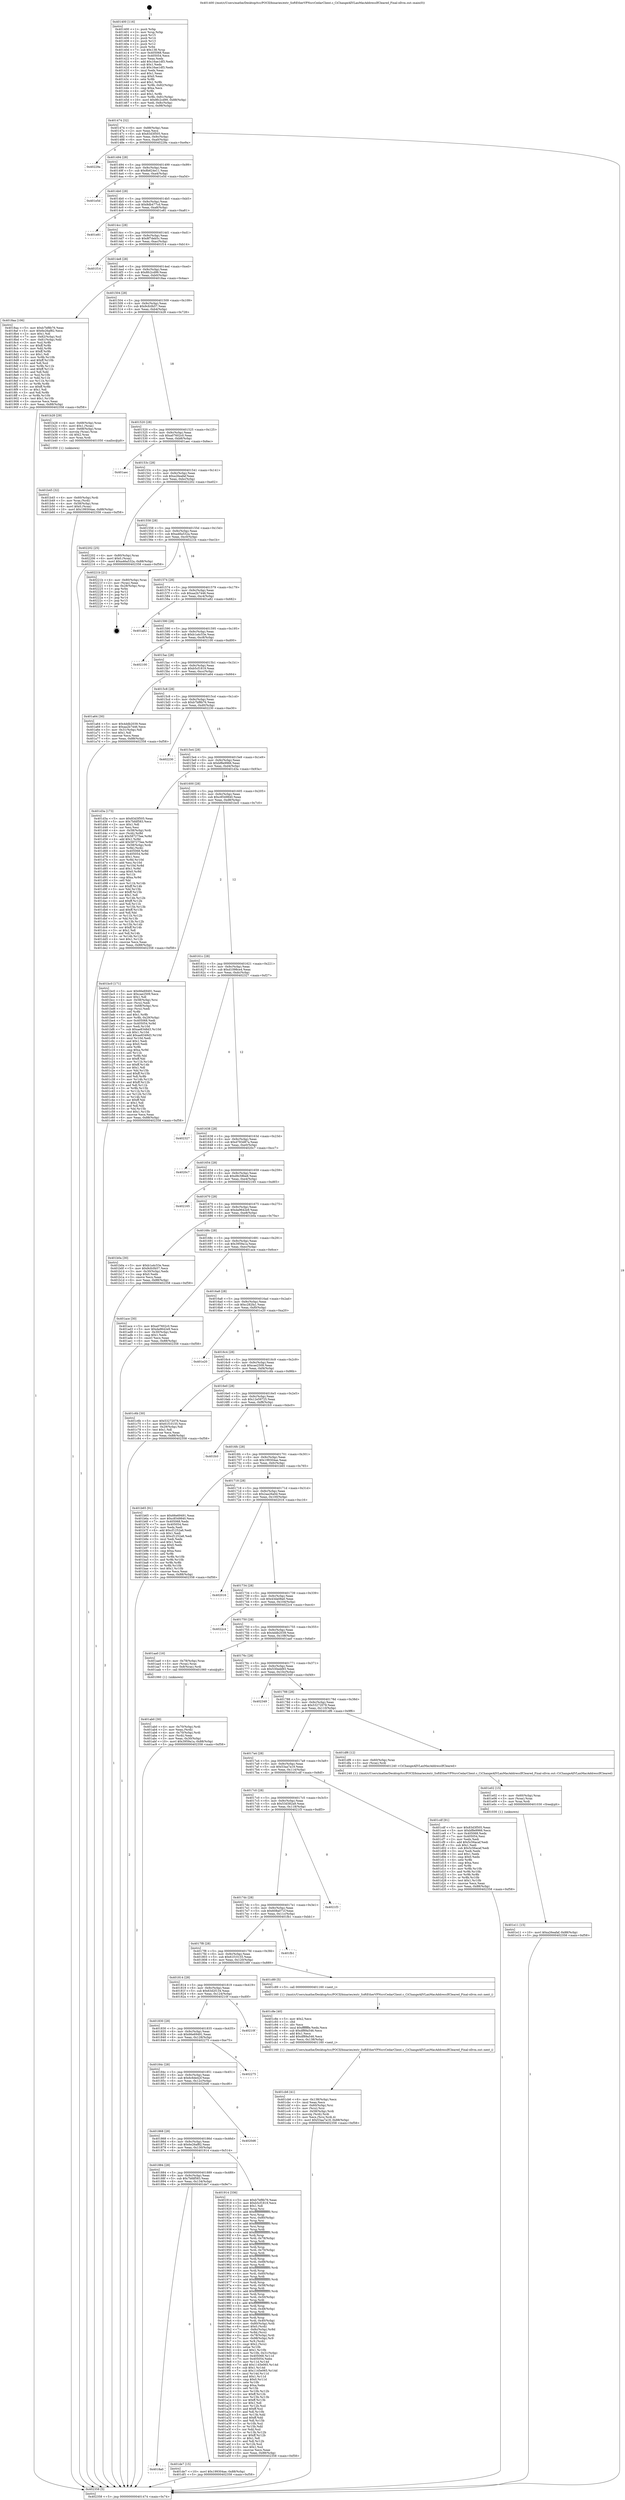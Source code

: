 digraph "0x401400" {
  label = "0x401400 (/mnt/c/Users/mathe/Desktop/tcc/POCII/binaries/extr_SoftEtherVPNsrcCedarClient.c_CiChangeAllVLanMacAddressIfCleared_Final-ollvm.out::main(0))"
  labelloc = "t"
  node[shape=record]

  Entry [label="",width=0.3,height=0.3,shape=circle,fillcolor=black,style=filled]
  "0x401474" [label="{
     0x401474 [32]\l
     | [instrs]\l
     &nbsp;&nbsp;0x401474 \<+6\>: mov -0x88(%rbp),%eax\l
     &nbsp;&nbsp;0x40147a \<+2\>: mov %eax,%ecx\l
     &nbsp;&nbsp;0x40147c \<+6\>: sub $0x83d3f505,%ecx\l
     &nbsp;&nbsp;0x401482 \<+6\>: mov %eax,-0x9c(%rbp)\l
     &nbsp;&nbsp;0x401488 \<+6\>: mov %ecx,-0xa0(%rbp)\l
     &nbsp;&nbsp;0x40148e \<+6\>: je 000000000040229a \<main+0xe9a\>\l
  }"]
  "0x40229a" [label="{
     0x40229a\l
  }", style=dashed]
  "0x401494" [label="{
     0x401494 [28]\l
     | [instrs]\l
     &nbsp;&nbsp;0x401494 \<+5\>: jmp 0000000000401499 \<main+0x99\>\l
     &nbsp;&nbsp;0x401499 \<+6\>: mov -0x9c(%rbp),%eax\l
     &nbsp;&nbsp;0x40149f \<+5\>: sub $0x8b624e11,%eax\l
     &nbsp;&nbsp;0x4014a4 \<+6\>: mov %eax,-0xa4(%rbp)\l
     &nbsp;&nbsp;0x4014aa \<+6\>: je 0000000000401e5d \<main+0xa5d\>\l
  }"]
  Exit [label="",width=0.3,height=0.3,shape=circle,fillcolor=black,style=filled,peripheries=2]
  "0x401e5d" [label="{
     0x401e5d\l
  }", style=dashed]
  "0x4014b0" [label="{
     0x4014b0 [28]\l
     | [instrs]\l
     &nbsp;&nbsp;0x4014b0 \<+5\>: jmp 00000000004014b5 \<main+0xb5\>\l
     &nbsp;&nbsp;0x4014b5 \<+6\>: mov -0x9c(%rbp),%eax\l
     &nbsp;&nbsp;0x4014bb \<+5\>: sub $0x8db477cd,%eax\l
     &nbsp;&nbsp;0x4014c0 \<+6\>: mov %eax,-0xa8(%rbp)\l
     &nbsp;&nbsp;0x4014c6 \<+6\>: je 0000000000401e81 \<main+0xa81\>\l
  }"]
  "0x401e11" [label="{
     0x401e11 [15]\l
     | [instrs]\l
     &nbsp;&nbsp;0x401e11 \<+10\>: movl $0xa26eafaf,-0x88(%rbp)\l
     &nbsp;&nbsp;0x401e1b \<+5\>: jmp 0000000000402358 \<main+0xf58\>\l
  }"]
  "0x401e81" [label="{
     0x401e81\l
  }", style=dashed]
  "0x4014cc" [label="{
     0x4014cc [28]\l
     | [instrs]\l
     &nbsp;&nbsp;0x4014cc \<+5\>: jmp 00000000004014d1 \<main+0xd1\>\l
     &nbsp;&nbsp;0x4014d1 \<+6\>: mov -0x9c(%rbp),%eax\l
     &nbsp;&nbsp;0x4014d7 \<+5\>: sub $0x8f7deb5c,%eax\l
     &nbsp;&nbsp;0x4014dc \<+6\>: mov %eax,-0xac(%rbp)\l
     &nbsp;&nbsp;0x4014e2 \<+6\>: je 0000000000401f14 \<main+0xb14\>\l
  }"]
  "0x401e02" [label="{
     0x401e02 [15]\l
     | [instrs]\l
     &nbsp;&nbsp;0x401e02 \<+4\>: mov -0x60(%rbp),%rax\l
     &nbsp;&nbsp;0x401e06 \<+3\>: mov (%rax),%rax\l
     &nbsp;&nbsp;0x401e09 \<+3\>: mov %rax,%rdi\l
     &nbsp;&nbsp;0x401e0c \<+5\>: call 0000000000401030 \<free@plt\>\l
     | [calls]\l
     &nbsp;&nbsp;0x401030 \{1\} (unknown)\l
  }"]
  "0x401f14" [label="{
     0x401f14\l
  }", style=dashed]
  "0x4014e8" [label="{
     0x4014e8 [28]\l
     | [instrs]\l
     &nbsp;&nbsp;0x4014e8 \<+5\>: jmp 00000000004014ed \<main+0xed\>\l
     &nbsp;&nbsp;0x4014ed \<+6\>: mov -0x9c(%rbp),%eax\l
     &nbsp;&nbsp;0x4014f3 \<+5\>: sub $0x8fc2cd99,%eax\l
     &nbsp;&nbsp;0x4014f8 \<+6\>: mov %eax,-0xb0(%rbp)\l
     &nbsp;&nbsp;0x4014fe \<+6\>: je 00000000004018aa \<main+0x4aa\>\l
  }"]
  "0x4018a0" [label="{
     0x4018a0\l
  }", style=dashed]
  "0x4018aa" [label="{
     0x4018aa [106]\l
     | [instrs]\l
     &nbsp;&nbsp;0x4018aa \<+5\>: mov $0xb7bf8b76,%eax\l
     &nbsp;&nbsp;0x4018af \<+5\>: mov $0x6e26af82,%ecx\l
     &nbsp;&nbsp;0x4018b4 \<+2\>: mov $0x1,%dl\l
     &nbsp;&nbsp;0x4018b6 \<+7\>: mov -0x82(%rbp),%sil\l
     &nbsp;&nbsp;0x4018bd \<+7\>: mov -0x81(%rbp),%dil\l
     &nbsp;&nbsp;0x4018c4 \<+3\>: mov %sil,%r8b\l
     &nbsp;&nbsp;0x4018c7 \<+4\>: xor $0xff,%r8b\l
     &nbsp;&nbsp;0x4018cb \<+3\>: mov %dil,%r9b\l
     &nbsp;&nbsp;0x4018ce \<+4\>: xor $0xff,%r9b\l
     &nbsp;&nbsp;0x4018d2 \<+3\>: xor $0x1,%dl\l
     &nbsp;&nbsp;0x4018d5 \<+3\>: mov %r8b,%r10b\l
     &nbsp;&nbsp;0x4018d8 \<+4\>: and $0xff,%r10b\l
     &nbsp;&nbsp;0x4018dc \<+3\>: and %dl,%sil\l
     &nbsp;&nbsp;0x4018df \<+3\>: mov %r9b,%r11b\l
     &nbsp;&nbsp;0x4018e2 \<+4\>: and $0xff,%r11b\l
     &nbsp;&nbsp;0x4018e6 \<+3\>: and %dl,%dil\l
     &nbsp;&nbsp;0x4018e9 \<+3\>: or %sil,%r10b\l
     &nbsp;&nbsp;0x4018ec \<+3\>: or %dil,%r11b\l
     &nbsp;&nbsp;0x4018ef \<+3\>: xor %r11b,%r10b\l
     &nbsp;&nbsp;0x4018f2 \<+3\>: or %r9b,%r8b\l
     &nbsp;&nbsp;0x4018f5 \<+4\>: xor $0xff,%r8b\l
     &nbsp;&nbsp;0x4018f9 \<+3\>: or $0x1,%dl\l
     &nbsp;&nbsp;0x4018fc \<+3\>: and %dl,%r8b\l
     &nbsp;&nbsp;0x4018ff \<+3\>: or %r8b,%r10b\l
     &nbsp;&nbsp;0x401902 \<+4\>: test $0x1,%r10b\l
     &nbsp;&nbsp;0x401906 \<+3\>: cmovne %ecx,%eax\l
     &nbsp;&nbsp;0x401909 \<+6\>: mov %eax,-0x88(%rbp)\l
     &nbsp;&nbsp;0x40190f \<+5\>: jmp 0000000000402358 \<main+0xf58\>\l
  }"]
  "0x401504" [label="{
     0x401504 [28]\l
     | [instrs]\l
     &nbsp;&nbsp;0x401504 \<+5\>: jmp 0000000000401509 \<main+0x109\>\l
     &nbsp;&nbsp;0x401509 \<+6\>: mov -0x9c(%rbp),%eax\l
     &nbsp;&nbsp;0x40150f \<+5\>: sub $0x9cfc0b57,%eax\l
     &nbsp;&nbsp;0x401514 \<+6\>: mov %eax,-0xb4(%rbp)\l
     &nbsp;&nbsp;0x40151a \<+6\>: je 0000000000401b28 \<main+0x728\>\l
  }"]
  "0x402358" [label="{
     0x402358 [5]\l
     | [instrs]\l
     &nbsp;&nbsp;0x402358 \<+5\>: jmp 0000000000401474 \<main+0x74\>\l
  }"]
  "0x401400" [label="{
     0x401400 [116]\l
     | [instrs]\l
     &nbsp;&nbsp;0x401400 \<+1\>: push %rbp\l
     &nbsp;&nbsp;0x401401 \<+3\>: mov %rsp,%rbp\l
     &nbsp;&nbsp;0x401404 \<+2\>: push %r15\l
     &nbsp;&nbsp;0x401406 \<+2\>: push %r14\l
     &nbsp;&nbsp;0x401408 \<+2\>: push %r13\l
     &nbsp;&nbsp;0x40140a \<+2\>: push %r12\l
     &nbsp;&nbsp;0x40140c \<+1\>: push %rbx\l
     &nbsp;&nbsp;0x40140d \<+7\>: sub $0x138,%rsp\l
     &nbsp;&nbsp;0x401414 \<+7\>: mov 0x405068,%eax\l
     &nbsp;&nbsp;0x40141b \<+7\>: mov 0x405054,%ecx\l
     &nbsp;&nbsp;0x401422 \<+2\>: mov %eax,%edx\l
     &nbsp;&nbsp;0x401424 \<+6\>: add $0x16ae1df3,%edx\l
     &nbsp;&nbsp;0x40142a \<+3\>: sub $0x1,%edx\l
     &nbsp;&nbsp;0x40142d \<+6\>: sub $0x16ae1df3,%edx\l
     &nbsp;&nbsp;0x401433 \<+3\>: imul %edx,%eax\l
     &nbsp;&nbsp;0x401436 \<+3\>: and $0x1,%eax\l
     &nbsp;&nbsp;0x401439 \<+3\>: cmp $0x0,%eax\l
     &nbsp;&nbsp;0x40143c \<+4\>: sete %r8b\l
     &nbsp;&nbsp;0x401440 \<+4\>: and $0x1,%r8b\l
     &nbsp;&nbsp;0x401444 \<+7\>: mov %r8b,-0x82(%rbp)\l
     &nbsp;&nbsp;0x40144b \<+3\>: cmp $0xa,%ecx\l
     &nbsp;&nbsp;0x40144e \<+4\>: setl %r8b\l
     &nbsp;&nbsp;0x401452 \<+4\>: and $0x1,%r8b\l
     &nbsp;&nbsp;0x401456 \<+7\>: mov %r8b,-0x81(%rbp)\l
     &nbsp;&nbsp;0x40145d \<+10\>: movl $0x8fc2cd99,-0x88(%rbp)\l
     &nbsp;&nbsp;0x401467 \<+6\>: mov %edi,-0x8c(%rbp)\l
     &nbsp;&nbsp;0x40146d \<+7\>: mov %rsi,-0x98(%rbp)\l
  }"]
  "0x401de7" [label="{
     0x401de7 [15]\l
     | [instrs]\l
     &nbsp;&nbsp;0x401de7 \<+10\>: movl $0x199304ae,-0x88(%rbp)\l
     &nbsp;&nbsp;0x401df1 \<+5\>: jmp 0000000000402358 \<main+0xf58\>\l
  }"]
  "0x401b28" [label="{
     0x401b28 [29]\l
     | [instrs]\l
     &nbsp;&nbsp;0x401b28 \<+4\>: mov -0x68(%rbp),%rax\l
     &nbsp;&nbsp;0x401b2c \<+6\>: movl $0x1,(%rax)\l
     &nbsp;&nbsp;0x401b32 \<+4\>: mov -0x68(%rbp),%rax\l
     &nbsp;&nbsp;0x401b36 \<+3\>: movslq (%rax),%rax\l
     &nbsp;&nbsp;0x401b39 \<+4\>: shl $0x2,%rax\l
     &nbsp;&nbsp;0x401b3d \<+3\>: mov %rax,%rdi\l
     &nbsp;&nbsp;0x401b40 \<+5\>: call 0000000000401050 \<malloc@plt\>\l
     | [calls]\l
     &nbsp;&nbsp;0x401050 \{1\} (unknown)\l
  }"]
  "0x401520" [label="{
     0x401520 [28]\l
     | [instrs]\l
     &nbsp;&nbsp;0x401520 \<+5\>: jmp 0000000000401525 \<main+0x125\>\l
     &nbsp;&nbsp;0x401525 \<+6\>: mov -0x9c(%rbp),%eax\l
     &nbsp;&nbsp;0x40152b \<+5\>: sub $0xa07602c0,%eax\l
     &nbsp;&nbsp;0x401530 \<+6\>: mov %eax,-0xb8(%rbp)\l
     &nbsp;&nbsp;0x401536 \<+6\>: je 0000000000401aec \<main+0x6ec\>\l
  }"]
  "0x401cb6" [label="{
     0x401cb6 [41]\l
     | [instrs]\l
     &nbsp;&nbsp;0x401cb6 \<+6\>: mov -0x138(%rbp),%ecx\l
     &nbsp;&nbsp;0x401cbc \<+3\>: imul %eax,%ecx\l
     &nbsp;&nbsp;0x401cbf \<+4\>: mov -0x60(%rbp),%rsi\l
     &nbsp;&nbsp;0x401cc3 \<+3\>: mov (%rsi),%rsi\l
     &nbsp;&nbsp;0x401cc6 \<+4\>: mov -0x58(%rbp),%rdi\l
     &nbsp;&nbsp;0x401cca \<+3\>: movslq (%rdi),%rdi\l
     &nbsp;&nbsp;0x401ccd \<+3\>: mov %ecx,(%rsi,%rdi,4)\l
     &nbsp;&nbsp;0x401cd0 \<+10\>: movl $0x53aa7a19,-0x88(%rbp)\l
     &nbsp;&nbsp;0x401cda \<+5\>: jmp 0000000000402358 \<main+0xf58\>\l
  }"]
  "0x401aec" [label="{
     0x401aec\l
  }", style=dashed]
  "0x40153c" [label="{
     0x40153c [28]\l
     | [instrs]\l
     &nbsp;&nbsp;0x40153c \<+5\>: jmp 0000000000401541 \<main+0x141\>\l
     &nbsp;&nbsp;0x401541 \<+6\>: mov -0x9c(%rbp),%eax\l
     &nbsp;&nbsp;0x401547 \<+5\>: sub $0xa26eafaf,%eax\l
     &nbsp;&nbsp;0x40154c \<+6\>: mov %eax,-0xbc(%rbp)\l
     &nbsp;&nbsp;0x401552 \<+6\>: je 0000000000402202 \<main+0xe02\>\l
  }"]
  "0x401c8e" [label="{
     0x401c8e [40]\l
     | [instrs]\l
     &nbsp;&nbsp;0x401c8e \<+5\>: mov $0x2,%ecx\l
     &nbsp;&nbsp;0x401c93 \<+1\>: cltd\l
     &nbsp;&nbsp;0x401c94 \<+2\>: idiv %ecx\l
     &nbsp;&nbsp;0x401c96 \<+6\>: imul $0xfffffffe,%edx,%ecx\l
     &nbsp;&nbsp;0x401c9c \<+6\>: sub $0xdf89a546,%ecx\l
     &nbsp;&nbsp;0x401ca2 \<+3\>: add $0x1,%ecx\l
     &nbsp;&nbsp;0x401ca5 \<+6\>: add $0xdf89a546,%ecx\l
     &nbsp;&nbsp;0x401cab \<+6\>: mov %ecx,-0x138(%rbp)\l
     &nbsp;&nbsp;0x401cb1 \<+5\>: call 0000000000401160 \<next_i\>\l
     | [calls]\l
     &nbsp;&nbsp;0x401160 \{1\} (/mnt/c/Users/mathe/Desktop/tcc/POCII/binaries/extr_SoftEtherVPNsrcCedarClient.c_CiChangeAllVLanMacAddressIfCleared_Final-ollvm.out::next_i)\l
  }"]
  "0x402202" [label="{
     0x402202 [25]\l
     | [instrs]\l
     &nbsp;&nbsp;0x402202 \<+4\>: mov -0x80(%rbp),%rax\l
     &nbsp;&nbsp;0x402206 \<+6\>: movl $0x0,(%rax)\l
     &nbsp;&nbsp;0x40220c \<+10\>: movl $0xa46a532a,-0x88(%rbp)\l
     &nbsp;&nbsp;0x402216 \<+5\>: jmp 0000000000402358 \<main+0xf58\>\l
  }"]
  "0x401558" [label="{
     0x401558 [28]\l
     | [instrs]\l
     &nbsp;&nbsp;0x401558 \<+5\>: jmp 000000000040155d \<main+0x15d\>\l
     &nbsp;&nbsp;0x40155d \<+6\>: mov -0x9c(%rbp),%eax\l
     &nbsp;&nbsp;0x401563 \<+5\>: sub $0xa46a532a,%eax\l
     &nbsp;&nbsp;0x401568 \<+6\>: mov %eax,-0xc0(%rbp)\l
     &nbsp;&nbsp;0x40156e \<+6\>: je 000000000040221b \<main+0xe1b\>\l
  }"]
  "0x401b45" [label="{
     0x401b45 [32]\l
     | [instrs]\l
     &nbsp;&nbsp;0x401b45 \<+4\>: mov -0x60(%rbp),%rdi\l
     &nbsp;&nbsp;0x401b49 \<+3\>: mov %rax,(%rdi)\l
     &nbsp;&nbsp;0x401b4c \<+4\>: mov -0x58(%rbp),%rax\l
     &nbsp;&nbsp;0x401b50 \<+6\>: movl $0x0,(%rax)\l
     &nbsp;&nbsp;0x401b56 \<+10\>: movl $0x199304ae,-0x88(%rbp)\l
     &nbsp;&nbsp;0x401b60 \<+5\>: jmp 0000000000402358 \<main+0xf58\>\l
  }"]
  "0x40221b" [label="{
     0x40221b [21]\l
     | [instrs]\l
     &nbsp;&nbsp;0x40221b \<+4\>: mov -0x80(%rbp),%rax\l
     &nbsp;&nbsp;0x40221f \<+2\>: mov (%rax),%eax\l
     &nbsp;&nbsp;0x402221 \<+4\>: lea -0x28(%rbp),%rsp\l
     &nbsp;&nbsp;0x402225 \<+1\>: pop %rbx\l
     &nbsp;&nbsp;0x402226 \<+2\>: pop %r12\l
     &nbsp;&nbsp;0x402228 \<+2\>: pop %r13\l
     &nbsp;&nbsp;0x40222a \<+2\>: pop %r14\l
     &nbsp;&nbsp;0x40222c \<+2\>: pop %r15\l
     &nbsp;&nbsp;0x40222e \<+1\>: pop %rbp\l
     &nbsp;&nbsp;0x40222f \<+1\>: ret\l
  }"]
  "0x401574" [label="{
     0x401574 [28]\l
     | [instrs]\l
     &nbsp;&nbsp;0x401574 \<+5\>: jmp 0000000000401579 \<main+0x179\>\l
     &nbsp;&nbsp;0x401579 \<+6\>: mov -0x9c(%rbp),%eax\l
     &nbsp;&nbsp;0x40157f \<+5\>: sub $0xaa2b7446,%eax\l
     &nbsp;&nbsp;0x401584 \<+6\>: mov %eax,-0xc4(%rbp)\l
     &nbsp;&nbsp;0x40158a \<+6\>: je 0000000000401a82 \<main+0x682\>\l
  }"]
  "0x401ab0" [label="{
     0x401ab0 [30]\l
     | [instrs]\l
     &nbsp;&nbsp;0x401ab0 \<+4\>: mov -0x70(%rbp),%rdi\l
     &nbsp;&nbsp;0x401ab4 \<+2\>: mov %eax,(%rdi)\l
     &nbsp;&nbsp;0x401ab6 \<+4\>: mov -0x70(%rbp),%rdi\l
     &nbsp;&nbsp;0x401aba \<+2\>: mov (%rdi),%eax\l
     &nbsp;&nbsp;0x401abc \<+3\>: mov %eax,-0x30(%rbp)\l
     &nbsp;&nbsp;0x401abf \<+10\>: movl $0x3959a1a,-0x88(%rbp)\l
     &nbsp;&nbsp;0x401ac9 \<+5\>: jmp 0000000000402358 \<main+0xf58\>\l
  }"]
  "0x401a82" [label="{
     0x401a82\l
  }", style=dashed]
  "0x401590" [label="{
     0x401590 [28]\l
     | [instrs]\l
     &nbsp;&nbsp;0x401590 \<+5\>: jmp 0000000000401595 \<main+0x195\>\l
     &nbsp;&nbsp;0x401595 \<+6\>: mov -0x9c(%rbp),%eax\l
     &nbsp;&nbsp;0x40159b \<+5\>: sub $0xb1a4c53e,%eax\l
     &nbsp;&nbsp;0x4015a0 \<+6\>: mov %eax,-0xc8(%rbp)\l
     &nbsp;&nbsp;0x4015a6 \<+6\>: je 0000000000402100 \<main+0xd00\>\l
  }"]
  "0x401884" [label="{
     0x401884 [28]\l
     | [instrs]\l
     &nbsp;&nbsp;0x401884 \<+5\>: jmp 0000000000401889 \<main+0x489\>\l
     &nbsp;&nbsp;0x401889 \<+6\>: mov -0x9c(%rbp),%eax\l
     &nbsp;&nbsp;0x40188f \<+5\>: sub $0x7bfdf583,%eax\l
     &nbsp;&nbsp;0x401894 \<+6\>: mov %eax,-0x134(%rbp)\l
     &nbsp;&nbsp;0x40189a \<+6\>: je 0000000000401de7 \<main+0x9e7\>\l
  }"]
  "0x402100" [label="{
     0x402100\l
  }", style=dashed]
  "0x4015ac" [label="{
     0x4015ac [28]\l
     | [instrs]\l
     &nbsp;&nbsp;0x4015ac \<+5\>: jmp 00000000004015b1 \<main+0x1b1\>\l
     &nbsp;&nbsp;0x4015b1 \<+6\>: mov -0x9c(%rbp),%eax\l
     &nbsp;&nbsp;0x4015b7 \<+5\>: sub $0xb5cf1819,%eax\l
     &nbsp;&nbsp;0x4015bc \<+6\>: mov %eax,-0xcc(%rbp)\l
     &nbsp;&nbsp;0x4015c2 \<+6\>: je 0000000000401a64 \<main+0x664\>\l
  }"]
  "0x401914" [label="{
     0x401914 [336]\l
     | [instrs]\l
     &nbsp;&nbsp;0x401914 \<+5\>: mov $0xb7bf8b76,%eax\l
     &nbsp;&nbsp;0x401919 \<+5\>: mov $0xb5cf1819,%ecx\l
     &nbsp;&nbsp;0x40191e \<+2\>: mov $0x1,%dl\l
     &nbsp;&nbsp;0x401920 \<+3\>: mov %rsp,%rsi\l
     &nbsp;&nbsp;0x401923 \<+4\>: add $0xfffffffffffffff0,%rsi\l
     &nbsp;&nbsp;0x401927 \<+3\>: mov %rsi,%rsp\l
     &nbsp;&nbsp;0x40192a \<+4\>: mov %rsi,-0x80(%rbp)\l
     &nbsp;&nbsp;0x40192e \<+3\>: mov %rsp,%rsi\l
     &nbsp;&nbsp;0x401931 \<+4\>: add $0xfffffffffffffff0,%rsi\l
     &nbsp;&nbsp;0x401935 \<+3\>: mov %rsi,%rsp\l
     &nbsp;&nbsp;0x401938 \<+3\>: mov %rsp,%rdi\l
     &nbsp;&nbsp;0x40193b \<+4\>: add $0xfffffffffffffff0,%rdi\l
     &nbsp;&nbsp;0x40193f \<+3\>: mov %rdi,%rsp\l
     &nbsp;&nbsp;0x401942 \<+4\>: mov %rdi,-0x78(%rbp)\l
     &nbsp;&nbsp;0x401946 \<+3\>: mov %rsp,%rdi\l
     &nbsp;&nbsp;0x401949 \<+4\>: add $0xfffffffffffffff0,%rdi\l
     &nbsp;&nbsp;0x40194d \<+3\>: mov %rdi,%rsp\l
     &nbsp;&nbsp;0x401950 \<+4\>: mov %rdi,-0x70(%rbp)\l
     &nbsp;&nbsp;0x401954 \<+3\>: mov %rsp,%rdi\l
     &nbsp;&nbsp;0x401957 \<+4\>: add $0xfffffffffffffff0,%rdi\l
     &nbsp;&nbsp;0x40195b \<+3\>: mov %rdi,%rsp\l
     &nbsp;&nbsp;0x40195e \<+4\>: mov %rdi,-0x68(%rbp)\l
     &nbsp;&nbsp;0x401962 \<+3\>: mov %rsp,%rdi\l
     &nbsp;&nbsp;0x401965 \<+4\>: add $0xfffffffffffffff0,%rdi\l
     &nbsp;&nbsp;0x401969 \<+3\>: mov %rdi,%rsp\l
     &nbsp;&nbsp;0x40196c \<+4\>: mov %rdi,-0x60(%rbp)\l
     &nbsp;&nbsp;0x401970 \<+3\>: mov %rsp,%rdi\l
     &nbsp;&nbsp;0x401973 \<+4\>: add $0xfffffffffffffff0,%rdi\l
     &nbsp;&nbsp;0x401977 \<+3\>: mov %rdi,%rsp\l
     &nbsp;&nbsp;0x40197a \<+4\>: mov %rdi,-0x58(%rbp)\l
     &nbsp;&nbsp;0x40197e \<+3\>: mov %rsp,%rdi\l
     &nbsp;&nbsp;0x401981 \<+4\>: add $0xfffffffffffffff0,%rdi\l
     &nbsp;&nbsp;0x401985 \<+3\>: mov %rdi,%rsp\l
     &nbsp;&nbsp;0x401988 \<+4\>: mov %rdi,-0x50(%rbp)\l
     &nbsp;&nbsp;0x40198c \<+3\>: mov %rsp,%rdi\l
     &nbsp;&nbsp;0x40198f \<+4\>: add $0xfffffffffffffff0,%rdi\l
     &nbsp;&nbsp;0x401993 \<+3\>: mov %rdi,%rsp\l
     &nbsp;&nbsp;0x401996 \<+4\>: mov %rdi,-0x48(%rbp)\l
     &nbsp;&nbsp;0x40199a \<+3\>: mov %rsp,%rdi\l
     &nbsp;&nbsp;0x40199d \<+4\>: add $0xfffffffffffffff0,%rdi\l
     &nbsp;&nbsp;0x4019a1 \<+3\>: mov %rdi,%rsp\l
     &nbsp;&nbsp;0x4019a4 \<+4\>: mov %rdi,-0x40(%rbp)\l
     &nbsp;&nbsp;0x4019a8 \<+4\>: mov -0x80(%rbp),%rdi\l
     &nbsp;&nbsp;0x4019ac \<+6\>: movl $0x0,(%rdi)\l
     &nbsp;&nbsp;0x4019b2 \<+7\>: mov -0x8c(%rbp),%r8d\l
     &nbsp;&nbsp;0x4019b9 \<+3\>: mov %r8d,(%rsi)\l
     &nbsp;&nbsp;0x4019bc \<+4\>: mov -0x78(%rbp),%rdi\l
     &nbsp;&nbsp;0x4019c0 \<+7\>: mov -0x98(%rbp),%r9\l
     &nbsp;&nbsp;0x4019c7 \<+3\>: mov %r9,(%rdi)\l
     &nbsp;&nbsp;0x4019ca \<+3\>: cmpl $0x2,(%rsi)\l
     &nbsp;&nbsp;0x4019cd \<+4\>: setne %r10b\l
     &nbsp;&nbsp;0x4019d1 \<+4\>: and $0x1,%r10b\l
     &nbsp;&nbsp;0x4019d5 \<+4\>: mov %r10b,-0x31(%rbp)\l
     &nbsp;&nbsp;0x4019d9 \<+8\>: mov 0x405068,%r11d\l
     &nbsp;&nbsp;0x4019e1 \<+7\>: mov 0x405054,%ebx\l
     &nbsp;&nbsp;0x4019e8 \<+3\>: mov %r11d,%r14d\l
     &nbsp;&nbsp;0x4019eb \<+7\>: add $0x1145e065,%r14d\l
     &nbsp;&nbsp;0x4019f2 \<+4\>: sub $0x1,%r14d\l
     &nbsp;&nbsp;0x4019f6 \<+7\>: sub $0x1145e065,%r14d\l
     &nbsp;&nbsp;0x4019fd \<+4\>: imul %r14d,%r11d\l
     &nbsp;&nbsp;0x401a01 \<+4\>: and $0x1,%r11d\l
     &nbsp;&nbsp;0x401a05 \<+4\>: cmp $0x0,%r11d\l
     &nbsp;&nbsp;0x401a09 \<+4\>: sete %r10b\l
     &nbsp;&nbsp;0x401a0d \<+3\>: cmp $0xa,%ebx\l
     &nbsp;&nbsp;0x401a10 \<+4\>: setl %r15b\l
     &nbsp;&nbsp;0x401a14 \<+3\>: mov %r10b,%r12b\l
     &nbsp;&nbsp;0x401a17 \<+4\>: xor $0xff,%r12b\l
     &nbsp;&nbsp;0x401a1b \<+3\>: mov %r15b,%r13b\l
     &nbsp;&nbsp;0x401a1e \<+4\>: xor $0xff,%r13b\l
     &nbsp;&nbsp;0x401a22 \<+3\>: xor $0x1,%dl\l
     &nbsp;&nbsp;0x401a25 \<+3\>: mov %r12b,%sil\l
     &nbsp;&nbsp;0x401a28 \<+4\>: and $0xff,%sil\l
     &nbsp;&nbsp;0x401a2c \<+3\>: and %dl,%r10b\l
     &nbsp;&nbsp;0x401a2f \<+3\>: mov %r13b,%dil\l
     &nbsp;&nbsp;0x401a32 \<+4\>: and $0xff,%dil\l
     &nbsp;&nbsp;0x401a36 \<+3\>: and %dl,%r15b\l
     &nbsp;&nbsp;0x401a39 \<+3\>: or %r10b,%sil\l
     &nbsp;&nbsp;0x401a3c \<+3\>: or %r15b,%dil\l
     &nbsp;&nbsp;0x401a3f \<+3\>: xor %dil,%sil\l
     &nbsp;&nbsp;0x401a42 \<+3\>: or %r13b,%r12b\l
     &nbsp;&nbsp;0x401a45 \<+4\>: xor $0xff,%r12b\l
     &nbsp;&nbsp;0x401a49 \<+3\>: or $0x1,%dl\l
     &nbsp;&nbsp;0x401a4c \<+3\>: and %dl,%r12b\l
     &nbsp;&nbsp;0x401a4f \<+3\>: or %r12b,%sil\l
     &nbsp;&nbsp;0x401a52 \<+4\>: test $0x1,%sil\l
     &nbsp;&nbsp;0x401a56 \<+3\>: cmovne %ecx,%eax\l
     &nbsp;&nbsp;0x401a59 \<+6\>: mov %eax,-0x88(%rbp)\l
     &nbsp;&nbsp;0x401a5f \<+5\>: jmp 0000000000402358 \<main+0xf58\>\l
  }"]
  "0x401a64" [label="{
     0x401a64 [30]\l
     | [instrs]\l
     &nbsp;&nbsp;0x401a64 \<+5\>: mov $0x4ddb2039,%eax\l
     &nbsp;&nbsp;0x401a69 \<+5\>: mov $0xaa2b7446,%ecx\l
     &nbsp;&nbsp;0x401a6e \<+3\>: mov -0x31(%rbp),%dl\l
     &nbsp;&nbsp;0x401a71 \<+3\>: test $0x1,%dl\l
     &nbsp;&nbsp;0x401a74 \<+3\>: cmovne %ecx,%eax\l
     &nbsp;&nbsp;0x401a77 \<+6\>: mov %eax,-0x88(%rbp)\l
     &nbsp;&nbsp;0x401a7d \<+5\>: jmp 0000000000402358 \<main+0xf58\>\l
  }"]
  "0x4015c8" [label="{
     0x4015c8 [28]\l
     | [instrs]\l
     &nbsp;&nbsp;0x4015c8 \<+5\>: jmp 00000000004015cd \<main+0x1cd\>\l
     &nbsp;&nbsp;0x4015cd \<+6\>: mov -0x9c(%rbp),%eax\l
     &nbsp;&nbsp;0x4015d3 \<+5\>: sub $0xb7bf8b76,%eax\l
     &nbsp;&nbsp;0x4015d8 \<+6\>: mov %eax,-0xd0(%rbp)\l
     &nbsp;&nbsp;0x4015de \<+6\>: je 0000000000402230 \<main+0xe30\>\l
  }"]
  "0x401868" [label="{
     0x401868 [28]\l
     | [instrs]\l
     &nbsp;&nbsp;0x401868 \<+5\>: jmp 000000000040186d \<main+0x46d\>\l
     &nbsp;&nbsp;0x40186d \<+6\>: mov -0x9c(%rbp),%eax\l
     &nbsp;&nbsp;0x401873 \<+5\>: sub $0x6e26af82,%eax\l
     &nbsp;&nbsp;0x401878 \<+6\>: mov %eax,-0x130(%rbp)\l
     &nbsp;&nbsp;0x40187e \<+6\>: je 0000000000401914 \<main+0x514\>\l
  }"]
  "0x402230" [label="{
     0x402230\l
  }", style=dashed]
  "0x4015e4" [label="{
     0x4015e4 [28]\l
     | [instrs]\l
     &nbsp;&nbsp;0x4015e4 \<+5\>: jmp 00000000004015e9 \<main+0x1e9\>\l
     &nbsp;&nbsp;0x4015e9 \<+6\>: mov -0x9c(%rbp),%eax\l
     &nbsp;&nbsp;0x4015ef \<+5\>: sub $0xbf8e9966,%eax\l
     &nbsp;&nbsp;0x4015f4 \<+6\>: mov %eax,-0xd4(%rbp)\l
     &nbsp;&nbsp;0x4015fa \<+6\>: je 0000000000401d3a \<main+0x93a\>\l
  }"]
  "0x4020d6" [label="{
     0x4020d6\l
  }", style=dashed]
  "0x401d3a" [label="{
     0x401d3a [173]\l
     | [instrs]\l
     &nbsp;&nbsp;0x401d3a \<+5\>: mov $0x83d3f505,%eax\l
     &nbsp;&nbsp;0x401d3f \<+5\>: mov $0x7bfdf583,%ecx\l
     &nbsp;&nbsp;0x401d44 \<+2\>: mov $0x1,%dl\l
     &nbsp;&nbsp;0x401d46 \<+2\>: xor %esi,%esi\l
     &nbsp;&nbsp;0x401d48 \<+4\>: mov -0x58(%rbp),%rdi\l
     &nbsp;&nbsp;0x401d4c \<+3\>: mov (%rdi),%r8d\l
     &nbsp;&nbsp;0x401d4f \<+7\>: sub $0x587275ee,%r8d\l
     &nbsp;&nbsp;0x401d56 \<+4\>: add $0x1,%r8d\l
     &nbsp;&nbsp;0x401d5a \<+7\>: add $0x587275ee,%r8d\l
     &nbsp;&nbsp;0x401d61 \<+4\>: mov -0x58(%rbp),%rdi\l
     &nbsp;&nbsp;0x401d65 \<+3\>: mov %r8d,(%rdi)\l
     &nbsp;&nbsp;0x401d68 \<+8\>: mov 0x405068,%r8d\l
     &nbsp;&nbsp;0x401d70 \<+8\>: mov 0x405054,%r9d\l
     &nbsp;&nbsp;0x401d78 \<+3\>: sub $0x1,%esi\l
     &nbsp;&nbsp;0x401d7b \<+3\>: mov %r8d,%r10d\l
     &nbsp;&nbsp;0x401d7e \<+3\>: add %esi,%r10d\l
     &nbsp;&nbsp;0x401d81 \<+4\>: imul %r10d,%r8d\l
     &nbsp;&nbsp;0x401d85 \<+4\>: and $0x1,%r8d\l
     &nbsp;&nbsp;0x401d89 \<+4\>: cmp $0x0,%r8d\l
     &nbsp;&nbsp;0x401d8d \<+4\>: sete %r11b\l
     &nbsp;&nbsp;0x401d91 \<+4\>: cmp $0xa,%r9d\l
     &nbsp;&nbsp;0x401d95 \<+3\>: setl %bl\l
     &nbsp;&nbsp;0x401d98 \<+3\>: mov %r11b,%r14b\l
     &nbsp;&nbsp;0x401d9b \<+4\>: xor $0xff,%r14b\l
     &nbsp;&nbsp;0x401d9f \<+3\>: mov %bl,%r15b\l
     &nbsp;&nbsp;0x401da2 \<+4\>: xor $0xff,%r15b\l
     &nbsp;&nbsp;0x401da6 \<+3\>: xor $0x1,%dl\l
     &nbsp;&nbsp;0x401da9 \<+3\>: mov %r14b,%r12b\l
     &nbsp;&nbsp;0x401dac \<+4\>: and $0xff,%r12b\l
     &nbsp;&nbsp;0x401db0 \<+3\>: and %dl,%r11b\l
     &nbsp;&nbsp;0x401db3 \<+3\>: mov %r15b,%r13b\l
     &nbsp;&nbsp;0x401db6 \<+4\>: and $0xff,%r13b\l
     &nbsp;&nbsp;0x401dba \<+2\>: and %dl,%bl\l
     &nbsp;&nbsp;0x401dbc \<+3\>: or %r11b,%r12b\l
     &nbsp;&nbsp;0x401dbf \<+3\>: or %bl,%r13b\l
     &nbsp;&nbsp;0x401dc2 \<+3\>: xor %r13b,%r12b\l
     &nbsp;&nbsp;0x401dc5 \<+3\>: or %r15b,%r14b\l
     &nbsp;&nbsp;0x401dc8 \<+4\>: xor $0xff,%r14b\l
     &nbsp;&nbsp;0x401dcc \<+3\>: or $0x1,%dl\l
     &nbsp;&nbsp;0x401dcf \<+3\>: and %dl,%r14b\l
     &nbsp;&nbsp;0x401dd2 \<+3\>: or %r14b,%r12b\l
     &nbsp;&nbsp;0x401dd5 \<+4\>: test $0x1,%r12b\l
     &nbsp;&nbsp;0x401dd9 \<+3\>: cmovne %ecx,%eax\l
     &nbsp;&nbsp;0x401ddc \<+6\>: mov %eax,-0x88(%rbp)\l
     &nbsp;&nbsp;0x401de2 \<+5\>: jmp 0000000000402358 \<main+0xf58\>\l
  }"]
  "0x401600" [label="{
     0x401600 [28]\l
     | [instrs]\l
     &nbsp;&nbsp;0x401600 \<+5\>: jmp 0000000000401605 \<main+0x205\>\l
     &nbsp;&nbsp;0x401605 \<+6\>: mov -0x9c(%rbp),%eax\l
     &nbsp;&nbsp;0x40160b \<+5\>: sub $0xc8549840,%eax\l
     &nbsp;&nbsp;0x401610 \<+6\>: mov %eax,-0xd8(%rbp)\l
     &nbsp;&nbsp;0x401616 \<+6\>: je 0000000000401bc0 \<main+0x7c0\>\l
  }"]
  "0x40184c" [label="{
     0x40184c [28]\l
     | [instrs]\l
     &nbsp;&nbsp;0x40184c \<+5\>: jmp 0000000000401851 \<main+0x451\>\l
     &nbsp;&nbsp;0x401851 \<+6\>: mov -0x9c(%rbp),%eax\l
     &nbsp;&nbsp;0x401857 \<+5\>: sub $0x6c6de42f,%eax\l
     &nbsp;&nbsp;0x40185c \<+6\>: mov %eax,-0x12c(%rbp)\l
     &nbsp;&nbsp;0x401862 \<+6\>: je 00000000004020d6 \<main+0xcd6\>\l
  }"]
  "0x401bc0" [label="{
     0x401bc0 [171]\l
     | [instrs]\l
     &nbsp;&nbsp;0x401bc0 \<+5\>: mov $0x66e69491,%eax\l
     &nbsp;&nbsp;0x401bc5 \<+5\>: mov $0xcae2509,%ecx\l
     &nbsp;&nbsp;0x401bca \<+2\>: mov $0x1,%dl\l
     &nbsp;&nbsp;0x401bcc \<+4\>: mov -0x58(%rbp),%rsi\l
     &nbsp;&nbsp;0x401bd0 \<+2\>: mov (%rsi),%edi\l
     &nbsp;&nbsp;0x401bd2 \<+4\>: mov -0x68(%rbp),%rsi\l
     &nbsp;&nbsp;0x401bd6 \<+2\>: cmp (%rsi),%edi\l
     &nbsp;&nbsp;0x401bd8 \<+4\>: setl %r8b\l
     &nbsp;&nbsp;0x401bdc \<+4\>: and $0x1,%r8b\l
     &nbsp;&nbsp;0x401be0 \<+4\>: mov %r8b,-0x29(%rbp)\l
     &nbsp;&nbsp;0x401be4 \<+7\>: mov 0x405068,%edi\l
     &nbsp;&nbsp;0x401beb \<+8\>: mov 0x405054,%r9d\l
     &nbsp;&nbsp;0x401bf3 \<+3\>: mov %edi,%r10d\l
     &nbsp;&nbsp;0x401bf6 \<+7\>: sub $0xae8348d3,%r10d\l
     &nbsp;&nbsp;0x401bfd \<+4\>: sub $0x1,%r10d\l
     &nbsp;&nbsp;0x401c01 \<+7\>: add $0xae8348d3,%r10d\l
     &nbsp;&nbsp;0x401c08 \<+4\>: imul %r10d,%edi\l
     &nbsp;&nbsp;0x401c0c \<+3\>: and $0x1,%edi\l
     &nbsp;&nbsp;0x401c0f \<+3\>: cmp $0x0,%edi\l
     &nbsp;&nbsp;0x401c12 \<+4\>: sete %r8b\l
     &nbsp;&nbsp;0x401c16 \<+4\>: cmp $0xa,%r9d\l
     &nbsp;&nbsp;0x401c1a \<+4\>: setl %r11b\l
     &nbsp;&nbsp;0x401c1e \<+3\>: mov %r8b,%bl\l
     &nbsp;&nbsp;0x401c21 \<+3\>: xor $0xff,%bl\l
     &nbsp;&nbsp;0x401c24 \<+3\>: mov %r11b,%r14b\l
     &nbsp;&nbsp;0x401c27 \<+4\>: xor $0xff,%r14b\l
     &nbsp;&nbsp;0x401c2b \<+3\>: xor $0x1,%dl\l
     &nbsp;&nbsp;0x401c2e \<+3\>: mov %bl,%r15b\l
     &nbsp;&nbsp;0x401c31 \<+4\>: and $0xff,%r15b\l
     &nbsp;&nbsp;0x401c35 \<+3\>: and %dl,%r8b\l
     &nbsp;&nbsp;0x401c38 \<+3\>: mov %r14b,%r12b\l
     &nbsp;&nbsp;0x401c3b \<+4\>: and $0xff,%r12b\l
     &nbsp;&nbsp;0x401c3f \<+3\>: and %dl,%r11b\l
     &nbsp;&nbsp;0x401c42 \<+3\>: or %r8b,%r15b\l
     &nbsp;&nbsp;0x401c45 \<+3\>: or %r11b,%r12b\l
     &nbsp;&nbsp;0x401c48 \<+3\>: xor %r12b,%r15b\l
     &nbsp;&nbsp;0x401c4b \<+3\>: or %r14b,%bl\l
     &nbsp;&nbsp;0x401c4e \<+3\>: xor $0xff,%bl\l
     &nbsp;&nbsp;0x401c51 \<+3\>: or $0x1,%dl\l
     &nbsp;&nbsp;0x401c54 \<+2\>: and %dl,%bl\l
     &nbsp;&nbsp;0x401c56 \<+3\>: or %bl,%r15b\l
     &nbsp;&nbsp;0x401c59 \<+4\>: test $0x1,%r15b\l
     &nbsp;&nbsp;0x401c5d \<+3\>: cmovne %ecx,%eax\l
     &nbsp;&nbsp;0x401c60 \<+6\>: mov %eax,-0x88(%rbp)\l
     &nbsp;&nbsp;0x401c66 \<+5\>: jmp 0000000000402358 \<main+0xf58\>\l
  }"]
  "0x40161c" [label="{
     0x40161c [28]\l
     | [instrs]\l
     &nbsp;&nbsp;0x40161c \<+5\>: jmp 0000000000401621 \<main+0x221\>\l
     &nbsp;&nbsp;0x401621 \<+6\>: mov -0x9c(%rbp),%eax\l
     &nbsp;&nbsp;0x401627 \<+5\>: sub $0xd1098ce4,%eax\l
     &nbsp;&nbsp;0x40162c \<+6\>: mov %eax,-0xdc(%rbp)\l
     &nbsp;&nbsp;0x401632 \<+6\>: je 0000000000402327 \<main+0xf27\>\l
  }"]
  "0x402275" [label="{
     0x402275\l
  }", style=dashed]
  "0x402327" [label="{
     0x402327\l
  }", style=dashed]
  "0x401638" [label="{
     0x401638 [28]\l
     | [instrs]\l
     &nbsp;&nbsp;0x401638 \<+5\>: jmp 000000000040163d \<main+0x23d\>\l
     &nbsp;&nbsp;0x40163d \<+6\>: mov -0x9c(%rbp),%eax\l
     &nbsp;&nbsp;0x401643 \<+5\>: sub $0xd783d87a,%eax\l
     &nbsp;&nbsp;0x401648 \<+6\>: mov %eax,-0xe0(%rbp)\l
     &nbsp;&nbsp;0x40164e \<+6\>: je 00000000004020c7 \<main+0xcc7\>\l
  }"]
  "0x401830" [label="{
     0x401830 [28]\l
     | [instrs]\l
     &nbsp;&nbsp;0x401830 \<+5\>: jmp 0000000000401835 \<main+0x435\>\l
     &nbsp;&nbsp;0x401835 \<+6\>: mov -0x9c(%rbp),%eax\l
     &nbsp;&nbsp;0x40183b \<+5\>: sub $0x66e69491,%eax\l
     &nbsp;&nbsp;0x401840 \<+6\>: mov %eax,-0x128(%rbp)\l
     &nbsp;&nbsp;0x401846 \<+6\>: je 0000000000402275 \<main+0xe75\>\l
  }"]
  "0x4020c7" [label="{
     0x4020c7\l
  }", style=dashed]
  "0x401654" [label="{
     0x401654 [28]\l
     | [instrs]\l
     &nbsp;&nbsp;0x401654 \<+5\>: jmp 0000000000401659 \<main+0x259\>\l
     &nbsp;&nbsp;0x401659 \<+6\>: mov -0x9c(%rbp),%eax\l
     &nbsp;&nbsp;0x40165f \<+5\>: sub $0xd9c58be8,%eax\l
     &nbsp;&nbsp;0x401664 \<+6\>: mov %eax,-0xe4(%rbp)\l
     &nbsp;&nbsp;0x40166a \<+6\>: je 0000000000402165 \<main+0xd65\>\l
  }"]
  "0x40210f" [label="{
     0x40210f\l
  }", style=dashed]
  "0x402165" [label="{
     0x402165\l
  }", style=dashed]
  "0x401670" [label="{
     0x401670 [28]\l
     | [instrs]\l
     &nbsp;&nbsp;0x401670 \<+5\>: jmp 0000000000401675 \<main+0x275\>\l
     &nbsp;&nbsp;0x401675 \<+6\>: mov -0x9c(%rbp),%eax\l
     &nbsp;&nbsp;0x40167b \<+5\>: sub $0xda9642e9,%eax\l
     &nbsp;&nbsp;0x401680 \<+6\>: mov %eax,-0xe8(%rbp)\l
     &nbsp;&nbsp;0x401686 \<+6\>: je 0000000000401b0a \<main+0x70a\>\l
  }"]
  "0x401814" [label="{
     0x401814 [28]\l
     | [instrs]\l
     &nbsp;&nbsp;0x401814 \<+5\>: jmp 0000000000401819 \<main+0x419\>\l
     &nbsp;&nbsp;0x401819 \<+6\>: mov -0x9c(%rbp),%eax\l
     &nbsp;&nbsp;0x40181f \<+5\>: sub $0x63d2f134,%eax\l
     &nbsp;&nbsp;0x401824 \<+6\>: mov %eax,-0x124(%rbp)\l
     &nbsp;&nbsp;0x40182a \<+6\>: je 000000000040210f \<main+0xd0f\>\l
  }"]
  "0x401b0a" [label="{
     0x401b0a [30]\l
     | [instrs]\l
     &nbsp;&nbsp;0x401b0a \<+5\>: mov $0xb1a4c53e,%eax\l
     &nbsp;&nbsp;0x401b0f \<+5\>: mov $0x9cfc0b57,%ecx\l
     &nbsp;&nbsp;0x401b14 \<+3\>: mov -0x30(%rbp),%edx\l
     &nbsp;&nbsp;0x401b17 \<+3\>: cmp $0x0,%edx\l
     &nbsp;&nbsp;0x401b1a \<+3\>: cmove %ecx,%eax\l
     &nbsp;&nbsp;0x401b1d \<+6\>: mov %eax,-0x88(%rbp)\l
     &nbsp;&nbsp;0x401b23 \<+5\>: jmp 0000000000402358 \<main+0xf58\>\l
  }"]
  "0x40168c" [label="{
     0x40168c [28]\l
     | [instrs]\l
     &nbsp;&nbsp;0x40168c \<+5\>: jmp 0000000000401691 \<main+0x291\>\l
     &nbsp;&nbsp;0x401691 \<+6\>: mov -0x9c(%rbp),%eax\l
     &nbsp;&nbsp;0x401697 \<+5\>: sub $0x3959a1a,%eax\l
     &nbsp;&nbsp;0x40169c \<+6\>: mov %eax,-0xec(%rbp)\l
     &nbsp;&nbsp;0x4016a2 \<+6\>: je 0000000000401ace \<main+0x6ce\>\l
  }"]
  "0x401c89" [label="{
     0x401c89 [5]\l
     | [instrs]\l
     &nbsp;&nbsp;0x401c89 \<+5\>: call 0000000000401160 \<next_i\>\l
     | [calls]\l
     &nbsp;&nbsp;0x401160 \{1\} (/mnt/c/Users/mathe/Desktop/tcc/POCII/binaries/extr_SoftEtherVPNsrcCedarClient.c_CiChangeAllVLanMacAddressIfCleared_Final-ollvm.out::next_i)\l
  }"]
  "0x401ace" [label="{
     0x401ace [30]\l
     | [instrs]\l
     &nbsp;&nbsp;0x401ace \<+5\>: mov $0xa07602c0,%eax\l
     &nbsp;&nbsp;0x401ad3 \<+5\>: mov $0xda9642e9,%ecx\l
     &nbsp;&nbsp;0x401ad8 \<+3\>: mov -0x30(%rbp),%edx\l
     &nbsp;&nbsp;0x401adb \<+3\>: cmp $0x1,%edx\l
     &nbsp;&nbsp;0x401ade \<+3\>: cmovl %ecx,%eax\l
     &nbsp;&nbsp;0x401ae1 \<+6\>: mov %eax,-0x88(%rbp)\l
     &nbsp;&nbsp;0x401ae7 \<+5\>: jmp 0000000000402358 \<main+0xf58\>\l
  }"]
  "0x4016a8" [label="{
     0x4016a8 [28]\l
     | [instrs]\l
     &nbsp;&nbsp;0x4016a8 \<+5\>: jmp 00000000004016ad \<main+0x2ad\>\l
     &nbsp;&nbsp;0x4016ad \<+6\>: mov -0x9c(%rbp),%eax\l
     &nbsp;&nbsp;0x4016b3 \<+5\>: sub $0xc282fa1,%eax\l
     &nbsp;&nbsp;0x4016b8 \<+6\>: mov %eax,-0xf0(%rbp)\l
     &nbsp;&nbsp;0x4016be \<+6\>: je 0000000000401e20 \<main+0xa20\>\l
  }"]
  "0x4017f8" [label="{
     0x4017f8 [28]\l
     | [instrs]\l
     &nbsp;&nbsp;0x4017f8 \<+5\>: jmp 00000000004017fd \<main+0x3fd\>\l
     &nbsp;&nbsp;0x4017fd \<+6\>: mov -0x9c(%rbp),%eax\l
     &nbsp;&nbsp;0x401803 \<+5\>: sub $0x61f10155,%eax\l
     &nbsp;&nbsp;0x401808 \<+6\>: mov %eax,-0x120(%rbp)\l
     &nbsp;&nbsp;0x40180e \<+6\>: je 0000000000401c89 \<main+0x889\>\l
  }"]
  "0x401e20" [label="{
     0x401e20\l
  }", style=dashed]
  "0x4016c4" [label="{
     0x4016c4 [28]\l
     | [instrs]\l
     &nbsp;&nbsp;0x4016c4 \<+5\>: jmp 00000000004016c9 \<main+0x2c9\>\l
     &nbsp;&nbsp;0x4016c9 \<+6\>: mov -0x9c(%rbp),%eax\l
     &nbsp;&nbsp;0x4016cf \<+5\>: sub $0xcae2509,%eax\l
     &nbsp;&nbsp;0x4016d4 \<+6\>: mov %eax,-0xf4(%rbp)\l
     &nbsp;&nbsp;0x4016da \<+6\>: je 0000000000401c6b \<main+0x86b\>\l
  }"]
  "0x401fb1" [label="{
     0x401fb1\l
  }", style=dashed]
  "0x401c6b" [label="{
     0x401c6b [30]\l
     | [instrs]\l
     &nbsp;&nbsp;0x401c6b \<+5\>: mov $0x53272078,%eax\l
     &nbsp;&nbsp;0x401c70 \<+5\>: mov $0x61f10155,%ecx\l
     &nbsp;&nbsp;0x401c75 \<+3\>: mov -0x29(%rbp),%dl\l
     &nbsp;&nbsp;0x401c78 \<+3\>: test $0x1,%dl\l
     &nbsp;&nbsp;0x401c7b \<+3\>: cmovne %ecx,%eax\l
     &nbsp;&nbsp;0x401c7e \<+6\>: mov %eax,-0x88(%rbp)\l
     &nbsp;&nbsp;0x401c84 \<+5\>: jmp 0000000000402358 \<main+0xf58\>\l
  }"]
  "0x4016e0" [label="{
     0x4016e0 [28]\l
     | [instrs]\l
     &nbsp;&nbsp;0x4016e0 \<+5\>: jmp 00000000004016e5 \<main+0x2e5\>\l
     &nbsp;&nbsp;0x4016e5 \<+6\>: mov -0x9c(%rbp),%eax\l
     &nbsp;&nbsp;0x4016eb \<+5\>: sub $0x12e59725,%eax\l
     &nbsp;&nbsp;0x4016f0 \<+6\>: mov %eax,-0xf8(%rbp)\l
     &nbsp;&nbsp;0x4016f6 \<+6\>: je 0000000000401fc0 \<main+0xbc0\>\l
  }"]
  "0x4017dc" [label="{
     0x4017dc [28]\l
     | [instrs]\l
     &nbsp;&nbsp;0x4017dc \<+5\>: jmp 00000000004017e1 \<main+0x3e1\>\l
     &nbsp;&nbsp;0x4017e1 \<+6\>: mov -0x9c(%rbp),%eax\l
     &nbsp;&nbsp;0x4017e7 \<+5\>: sub $0x608a071f,%eax\l
     &nbsp;&nbsp;0x4017ec \<+6\>: mov %eax,-0x11c(%rbp)\l
     &nbsp;&nbsp;0x4017f2 \<+6\>: je 0000000000401fb1 \<main+0xbb1\>\l
  }"]
  "0x401fc0" [label="{
     0x401fc0\l
  }", style=dashed]
  "0x4016fc" [label="{
     0x4016fc [28]\l
     | [instrs]\l
     &nbsp;&nbsp;0x4016fc \<+5\>: jmp 0000000000401701 \<main+0x301\>\l
     &nbsp;&nbsp;0x401701 \<+6\>: mov -0x9c(%rbp),%eax\l
     &nbsp;&nbsp;0x401707 \<+5\>: sub $0x199304ae,%eax\l
     &nbsp;&nbsp;0x40170c \<+6\>: mov %eax,-0xfc(%rbp)\l
     &nbsp;&nbsp;0x401712 \<+6\>: je 0000000000401b65 \<main+0x765\>\l
  }"]
  "0x4021f3" [label="{
     0x4021f3\l
  }", style=dashed]
  "0x401b65" [label="{
     0x401b65 [91]\l
     | [instrs]\l
     &nbsp;&nbsp;0x401b65 \<+5\>: mov $0x66e69491,%eax\l
     &nbsp;&nbsp;0x401b6a \<+5\>: mov $0xc8549840,%ecx\l
     &nbsp;&nbsp;0x401b6f \<+7\>: mov 0x405068,%edx\l
     &nbsp;&nbsp;0x401b76 \<+7\>: mov 0x405054,%esi\l
     &nbsp;&nbsp;0x401b7d \<+2\>: mov %edx,%edi\l
     &nbsp;&nbsp;0x401b7f \<+6\>: add $0xcf1252a6,%edi\l
     &nbsp;&nbsp;0x401b85 \<+3\>: sub $0x1,%edi\l
     &nbsp;&nbsp;0x401b88 \<+6\>: sub $0xcf1252a6,%edi\l
     &nbsp;&nbsp;0x401b8e \<+3\>: imul %edi,%edx\l
     &nbsp;&nbsp;0x401b91 \<+3\>: and $0x1,%edx\l
     &nbsp;&nbsp;0x401b94 \<+3\>: cmp $0x0,%edx\l
     &nbsp;&nbsp;0x401b97 \<+4\>: sete %r8b\l
     &nbsp;&nbsp;0x401b9b \<+3\>: cmp $0xa,%esi\l
     &nbsp;&nbsp;0x401b9e \<+4\>: setl %r9b\l
     &nbsp;&nbsp;0x401ba2 \<+3\>: mov %r8b,%r10b\l
     &nbsp;&nbsp;0x401ba5 \<+3\>: and %r9b,%r10b\l
     &nbsp;&nbsp;0x401ba8 \<+3\>: xor %r9b,%r8b\l
     &nbsp;&nbsp;0x401bab \<+3\>: or %r8b,%r10b\l
     &nbsp;&nbsp;0x401bae \<+4\>: test $0x1,%r10b\l
     &nbsp;&nbsp;0x401bb2 \<+3\>: cmovne %ecx,%eax\l
     &nbsp;&nbsp;0x401bb5 \<+6\>: mov %eax,-0x88(%rbp)\l
     &nbsp;&nbsp;0x401bbb \<+5\>: jmp 0000000000402358 \<main+0xf58\>\l
  }"]
  "0x401718" [label="{
     0x401718 [28]\l
     | [instrs]\l
     &nbsp;&nbsp;0x401718 \<+5\>: jmp 000000000040171d \<main+0x31d\>\l
     &nbsp;&nbsp;0x40171d \<+6\>: mov -0x9c(%rbp),%eax\l
     &nbsp;&nbsp;0x401723 \<+5\>: sub $0x2aa26a0d,%eax\l
     &nbsp;&nbsp;0x401728 \<+6\>: mov %eax,-0x100(%rbp)\l
     &nbsp;&nbsp;0x40172e \<+6\>: je 0000000000402016 \<main+0xc16\>\l
  }"]
  "0x4017c0" [label="{
     0x4017c0 [28]\l
     | [instrs]\l
     &nbsp;&nbsp;0x4017c0 \<+5\>: jmp 00000000004017c5 \<main+0x3c5\>\l
     &nbsp;&nbsp;0x4017c5 \<+6\>: mov -0x9c(%rbp),%eax\l
     &nbsp;&nbsp;0x4017cb \<+5\>: sub $0x53d382a9,%eax\l
     &nbsp;&nbsp;0x4017d0 \<+6\>: mov %eax,-0x118(%rbp)\l
     &nbsp;&nbsp;0x4017d6 \<+6\>: je 00000000004021f3 \<main+0xdf3\>\l
  }"]
  "0x402016" [label="{
     0x402016\l
  }", style=dashed]
  "0x401734" [label="{
     0x401734 [28]\l
     | [instrs]\l
     &nbsp;&nbsp;0x401734 \<+5\>: jmp 0000000000401739 \<main+0x339\>\l
     &nbsp;&nbsp;0x401739 \<+6\>: mov -0x9c(%rbp),%eax\l
     &nbsp;&nbsp;0x40173f \<+5\>: sub $0x43da08a0,%eax\l
     &nbsp;&nbsp;0x401744 \<+6\>: mov %eax,-0x104(%rbp)\l
     &nbsp;&nbsp;0x40174a \<+6\>: je 00000000004022c4 \<main+0xec4\>\l
  }"]
  "0x401cdf" [label="{
     0x401cdf [91]\l
     | [instrs]\l
     &nbsp;&nbsp;0x401cdf \<+5\>: mov $0x83d3f505,%eax\l
     &nbsp;&nbsp;0x401ce4 \<+5\>: mov $0xbf8e9966,%ecx\l
     &nbsp;&nbsp;0x401ce9 \<+7\>: mov 0x405068,%edx\l
     &nbsp;&nbsp;0x401cf0 \<+7\>: mov 0x405054,%esi\l
     &nbsp;&nbsp;0x401cf7 \<+2\>: mov %edx,%edi\l
     &nbsp;&nbsp;0x401cf9 \<+6\>: add $0x5c56acaf,%edi\l
     &nbsp;&nbsp;0x401cff \<+3\>: sub $0x1,%edi\l
     &nbsp;&nbsp;0x401d02 \<+6\>: sub $0x5c56acaf,%edi\l
     &nbsp;&nbsp;0x401d08 \<+3\>: imul %edi,%edx\l
     &nbsp;&nbsp;0x401d0b \<+3\>: and $0x1,%edx\l
     &nbsp;&nbsp;0x401d0e \<+3\>: cmp $0x0,%edx\l
     &nbsp;&nbsp;0x401d11 \<+4\>: sete %r8b\l
     &nbsp;&nbsp;0x401d15 \<+3\>: cmp $0xa,%esi\l
     &nbsp;&nbsp;0x401d18 \<+4\>: setl %r9b\l
     &nbsp;&nbsp;0x401d1c \<+3\>: mov %r8b,%r10b\l
     &nbsp;&nbsp;0x401d1f \<+3\>: and %r9b,%r10b\l
     &nbsp;&nbsp;0x401d22 \<+3\>: xor %r9b,%r8b\l
     &nbsp;&nbsp;0x401d25 \<+3\>: or %r8b,%r10b\l
     &nbsp;&nbsp;0x401d28 \<+4\>: test $0x1,%r10b\l
     &nbsp;&nbsp;0x401d2c \<+3\>: cmovne %ecx,%eax\l
     &nbsp;&nbsp;0x401d2f \<+6\>: mov %eax,-0x88(%rbp)\l
     &nbsp;&nbsp;0x401d35 \<+5\>: jmp 0000000000402358 \<main+0xf58\>\l
  }"]
  "0x4022c4" [label="{
     0x4022c4\l
  }", style=dashed]
  "0x401750" [label="{
     0x401750 [28]\l
     | [instrs]\l
     &nbsp;&nbsp;0x401750 \<+5\>: jmp 0000000000401755 \<main+0x355\>\l
     &nbsp;&nbsp;0x401755 \<+6\>: mov -0x9c(%rbp),%eax\l
     &nbsp;&nbsp;0x40175b \<+5\>: sub $0x4ddb2039,%eax\l
     &nbsp;&nbsp;0x401760 \<+6\>: mov %eax,-0x108(%rbp)\l
     &nbsp;&nbsp;0x401766 \<+6\>: je 0000000000401aa0 \<main+0x6a0\>\l
  }"]
  "0x4017a4" [label="{
     0x4017a4 [28]\l
     | [instrs]\l
     &nbsp;&nbsp;0x4017a4 \<+5\>: jmp 00000000004017a9 \<main+0x3a9\>\l
     &nbsp;&nbsp;0x4017a9 \<+6\>: mov -0x9c(%rbp),%eax\l
     &nbsp;&nbsp;0x4017af \<+5\>: sub $0x53aa7a19,%eax\l
     &nbsp;&nbsp;0x4017b4 \<+6\>: mov %eax,-0x114(%rbp)\l
     &nbsp;&nbsp;0x4017ba \<+6\>: je 0000000000401cdf \<main+0x8df\>\l
  }"]
  "0x401aa0" [label="{
     0x401aa0 [16]\l
     | [instrs]\l
     &nbsp;&nbsp;0x401aa0 \<+4\>: mov -0x78(%rbp),%rax\l
     &nbsp;&nbsp;0x401aa4 \<+3\>: mov (%rax),%rax\l
     &nbsp;&nbsp;0x401aa7 \<+4\>: mov 0x8(%rax),%rdi\l
     &nbsp;&nbsp;0x401aab \<+5\>: call 0000000000401060 \<atoi@plt\>\l
     | [calls]\l
     &nbsp;&nbsp;0x401060 \{1\} (unknown)\l
  }"]
  "0x40176c" [label="{
     0x40176c [28]\l
     | [instrs]\l
     &nbsp;&nbsp;0x40176c \<+5\>: jmp 0000000000401771 \<main+0x371\>\l
     &nbsp;&nbsp;0x401771 \<+6\>: mov -0x9c(%rbp),%eax\l
     &nbsp;&nbsp;0x401777 \<+5\>: sub $0x530edd93,%eax\l
     &nbsp;&nbsp;0x40177c \<+6\>: mov %eax,-0x10c(%rbp)\l
     &nbsp;&nbsp;0x401782 \<+6\>: je 0000000000402349 \<main+0xf49\>\l
  }"]
  "0x401df6" [label="{
     0x401df6 [12]\l
     | [instrs]\l
     &nbsp;&nbsp;0x401df6 \<+4\>: mov -0x60(%rbp),%rax\l
     &nbsp;&nbsp;0x401dfa \<+3\>: mov (%rax),%rdi\l
     &nbsp;&nbsp;0x401dfd \<+5\>: call 0000000000401240 \<CiChangeAllVLanMacAddressIfCleared\>\l
     | [calls]\l
     &nbsp;&nbsp;0x401240 \{1\} (/mnt/c/Users/mathe/Desktop/tcc/POCII/binaries/extr_SoftEtherVPNsrcCedarClient.c_CiChangeAllVLanMacAddressIfCleared_Final-ollvm.out::CiChangeAllVLanMacAddressIfCleared)\l
  }"]
  "0x402349" [label="{
     0x402349\l
  }", style=dashed]
  "0x401788" [label="{
     0x401788 [28]\l
     | [instrs]\l
     &nbsp;&nbsp;0x401788 \<+5\>: jmp 000000000040178d \<main+0x38d\>\l
     &nbsp;&nbsp;0x40178d \<+6\>: mov -0x9c(%rbp),%eax\l
     &nbsp;&nbsp;0x401793 \<+5\>: sub $0x53272078,%eax\l
     &nbsp;&nbsp;0x401798 \<+6\>: mov %eax,-0x110(%rbp)\l
     &nbsp;&nbsp;0x40179e \<+6\>: je 0000000000401df6 \<main+0x9f6\>\l
  }"]
  Entry -> "0x401400" [label=" 1"]
  "0x401474" -> "0x40229a" [label=" 0"]
  "0x401474" -> "0x401494" [label=" 20"]
  "0x40221b" -> Exit [label=" 1"]
  "0x401494" -> "0x401e5d" [label=" 0"]
  "0x401494" -> "0x4014b0" [label=" 20"]
  "0x402202" -> "0x402358" [label=" 1"]
  "0x4014b0" -> "0x401e81" [label=" 0"]
  "0x4014b0" -> "0x4014cc" [label=" 20"]
  "0x401e11" -> "0x402358" [label=" 1"]
  "0x4014cc" -> "0x401f14" [label=" 0"]
  "0x4014cc" -> "0x4014e8" [label=" 20"]
  "0x401e02" -> "0x401e11" [label=" 1"]
  "0x4014e8" -> "0x4018aa" [label=" 1"]
  "0x4014e8" -> "0x401504" [label=" 19"]
  "0x4018aa" -> "0x402358" [label=" 1"]
  "0x401400" -> "0x401474" [label=" 1"]
  "0x402358" -> "0x401474" [label=" 19"]
  "0x401df6" -> "0x401e02" [label=" 1"]
  "0x401504" -> "0x401b28" [label=" 1"]
  "0x401504" -> "0x401520" [label=" 18"]
  "0x401de7" -> "0x402358" [label=" 1"]
  "0x401520" -> "0x401aec" [label=" 0"]
  "0x401520" -> "0x40153c" [label=" 18"]
  "0x401884" -> "0x401de7" [label=" 1"]
  "0x40153c" -> "0x402202" [label=" 1"]
  "0x40153c" -> "0x401558" [label=" 17"]
  "0x401884" -> "0x4018a0" [label=" 0"]
  "0x401558" -> "0x40221b" [label=" 1"]
  "0x401558" -> "0x401574" [label=" 16"]
  "0x401d3a" -> "0x402358" [label=" 1"]
  "0x401574" -> "0x401a82" [label=" 0"]
  "0x401574" -> "0x401590" [label=" 16"]
  "0x401cdf" -> "0x402358" [label=" 1"]
  "0x401590" -> "0x402100" [label=" 0"]
  "0x401590" -> "0x4015ac" [label=" 16"]
  "0x401c8e" -> "0x401cb6" [label=" 1"]
  "0x4015ac" -> "0x401a64" [label=" 1"]
  "0x4015ac" -> "0x4015c8" [label=" 15"]
  "0x401c89" -> "0x401c8e" [label=" 1"]
  "0x4015c8" -> "0x402230" [label=" 0"]
  "0x4015c8" -> "0x4015e4" [label=" 15"]
  "0x401bc0" -> "0x402358" [label=" 2"]
  "0x4015e4" -> "0x401d3a" [label=" 1"]
  "0x4015e4" -> "0x401600" [label=" 14"]
  "0x401b65" -> "0x402358" [label=" 2"]
  "0x401600" -> "0x401bc0" [label=" 2"]
  "0x401600" -> "0x40161c" [label=" 12"]
  "0x401b28" -> "0x401b45" [label=" 1"]
  "0x40161c" -> "0x402327" [label=" 0"]
  "0x40161c" -> "0x401638" [label=" 12"]
  "0x401b0a" -> "0x402358" [label=" 1"]
  "0x401638" -> "0x4020c7" [label=" 0"]
  "0x401638" -> "0x401654" [label=" 12"]
  "0x401ab0" -> "0x402358" [label=" 1"]
  "0x401654" -> "0x402165" [label=" 0"]
  "0x401654" -> "0x401670" [label=" 12"]
  "0x401aa0" -> "0x401ab0" [label=" 1"]
  "0x401670" -> "0x401b0a" [label=" 1"]
  "0x401670" -> "0x40168c" [label=" 11"]
  "0x401914" -> "0x402358" [label=" 1"]
  "0x40168c" -> "0x401ace" [label=" 1"]
  "0x40168c" -> "0x4016a8" [label=" 10"]
  "0x401cb6" -> "0x402358" [label=" 1"]
  "0x4016a8" -> "0x401e20" [label=" 0"]
  "0x4016a8" -> "0x4016c4" [label=" 10"]
  "0x401868" -> "0x401914" [label=" 1"]
  "0x4016c4" -> "0x401c6b" [label=" 2"]
  "0x4016c4" -> "0x4016e0" [label=" 8"]
  "0x401c6b" -> "0x402358" [label=" 2"]
  "0x4016e0" -> "0x401fc0" [label=" 0"]
  "0x4016e0" -> "0x4016fc" [label=" 8"]
  "0x40184c" -> "0x4020d6" [label=" 0"]
  "0x4016fc" -> "0x401b65" [label=" 2"]
  "0x4016fc" -> "0x401718" [label=" 6"]
  "0x401b45" -> "0x402358" [label=" 1"]
  "0x401718" -> "0x402016" [label=" 0"]
  "0x401718" -> "0x401734" [label=" 6"]
  "0x401830" -> "0x402275" [label=" 0"]
  "0x401734" -> "0x4022c4" [label=" 0"]
  "0x401734" -> "0x401750" [label=" 6"]
  "0x401ace" -> "0x402358" [label=" 1"]
  "0x401750" -> "0x401aa0" [label=" 1"]
  "0x401750" -> "0x40176c" [label=" 5"]
  "0x401814" -> "0x40210f" [label=" 0"]
  "0x40176c" -> "0x402349" [label=" 0"]
  "0x40176c" -> "0x401788" [label=" 5"]
  "0x401a64" -> "0x402358" [label=" 1"]
  "0x401788" -> "0x401df6" [label=" 1"]
  "0x401788" -> "0x4017a4" [label=" 4"]
  "0x401814" -> "0x401830" [label=" 2"]
  "0x4017a4" -> "0x401cdf" [label=" 1"]
  "0x4017a4" -> "0x4017c0" [label=" 3"]
  "0x401830" -> "0x40184c" [label=" 2"]
  "0x4017c0" -> "0x4021f3" [label=" 0"]
  "0x4017c0" -> "0x4017dc" [label=" 3"]
  "0x40184c" -> "0x401868" [label=" 2"]
  "0x4017dc" -> "0x401fb1" [label=" 0"]
  "0x4017dc" -> "0x4017f8" [label=" 3"]
  "0x401868" -> "0x401884" [label=" 1"]
  "0x4017f8" -> "0x401c89" [label=" 1"]
  "0x4017f8" -> "0x401814" [label=" 2"]
}
